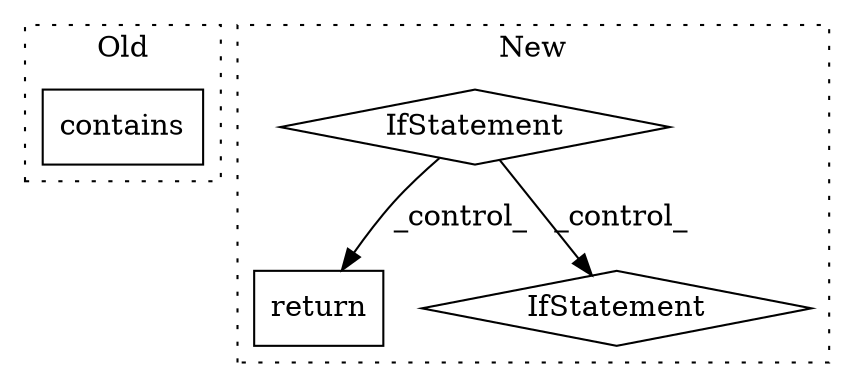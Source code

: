 digraph G {
subgraph cluster0 {
1 [label="contains" a="32" s="679,698" l="9,1" shape="box"];
label = "Old";
style="dotted";
}
subgraph cluster1 {
2 [label="IfStatement" a="25" s="1429,1446" l="4,2" shape="diamond"];
3 [label="return" a="41" s="1666" l="7" shape="box"];
4 [label="IfStatement" a="25" s="1456,1473" l="4,2" shape="diamond"];
label = "New";
style="dotted";
}
2 -> 4 [label="_control_"];
2 -> 3 [label="_control_"];
}